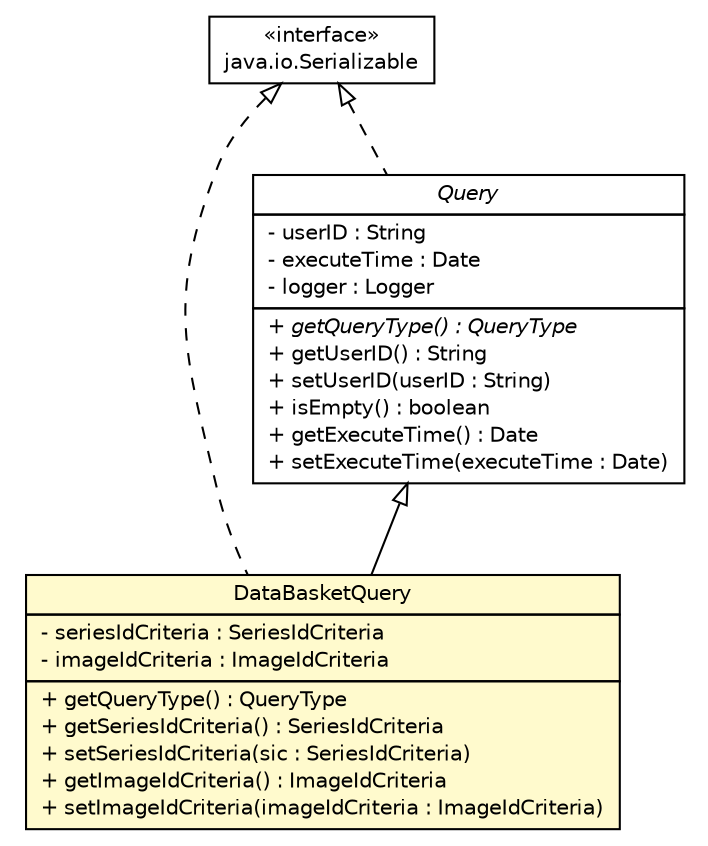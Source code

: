 #!/usr/local/bin/dot
#
# Class diagram 
# Generated by UmlGraph version 4.8 (http://www.spinellis.gr/sw/umlgraph)
#

digraph G {
	edge [fontname="Helvetica",fontsize=10,labelfontname="Helvetica",labelfontsize=10];
	node [fontname="Helvetica",fontsize=10,shape=plaintext];
	// gov.nih.nci.ncia.query.DataBasketQuery
	c44107 [label=<<table border="0" cellborder="1" cellspacing="0" cellpadding="2" port="p" bgcolor="lemonChiffon" href="./DataBasketQuery.html">
		<tr><td><table border="0" cellspacing="0" cellpadding="1">
			<tr><td> DataBasketQuery </td></tr>
		</table></td></tr>
		<tr><td><table border="0" cellspacing="0" cellpadding="1">
			<tr><td align="left"> - seriesIdCriteria : SeriesIdCriteria </td></tr>
			<tr><td align="left"> - imageIdCriteria : ImageIdCriteria </td></tr>
		</table></td></tr>
		<tr><td><table border="0" cellspacing="0" cellpadding="1">
			<tr><td align="left"> + getQueryType() : QueryType </td></tr>
			<tr><td align="left"> + getSeriesIdCriteria() : SeriesIdCriteria </td></tr>
			<tr><td align="left"> + setSeriesIdCriteria(sic : SeriesIdCriteria) </td></tr>
			<tr><td align="left"> + getImageIdCriteria() : ImageIdCriteria </td></tr>
			<tr><td align="left"> + setImageIdCriteria(imageIdCriteria : ImageIdCriteria) </td></tr>
		</table></td></tr>
		</table>>, fontname="Helvetica", fontcolor="black", fontsize=10.0];
	// gov.nih.nci.ncia.query.Query
	c44112 [label=<<table border="0" cellborder="1" cellspacing="0" cellpadding="2" port="p" href="./Query.html">
		<tr><td><table border="0" cellspacing="0" cellpadding="1">
			<tr><td><font face="Helvetica-Oblique"> Query </font></td></tr>
		</table></td></tr>
		<tr><td><table border="0" cellspacing="0" cellpadding="1">
			<tr><td align="left"> - userID : String </td></tr>
			<tr><td align="left"> - executeTime : Date </td></tr>
			<tr><td align="left"> - logger : Logger </td></tr>
		</table></td></tr>
		<tr><td><table border="0" cellspacing="0" cellpadding="1">
			<tr><td align="left"><font face="Helvetica-Oblique" point-size="10.0"> + getQueryType() : QueryType </font></td></tr>
			<tr><td align="left"> + getUserID() : String </td></tr>
			<tr><td align="left"> + setUserID(userID : String) </td></tr>
			<tr><td align="left"> + isEmpty() : boolean </td></tr>
			<tr><td align="left"> + getExecuteTime() : Date </td></tr>
			<tr><td align="left"> + setExecuteTime(executeTime : Date) </td></tr>
		</table></td></tr>
		</table>>, fontname="Helvetica", fontcolor="black", fontsize=10.0];
	//gov.nih.nci.ncia.query.DataBasketQuery extends gov.nih.nci.ncia.query.Query
	c44112:p -> c44107:p [dir=back,arrowtail=empty];
	//gov.nih.nci.ncia.query.DataBasketQuery implements java.io.Serializable
	c44212:p -> c44107:p [dir=back,arrowtail=empty,style=dashed];
	//gov.nih.nci.ncia.query.Query implements java.io.Serializable
	c44212:p -> c44112:p [dir=back,arrowtail=empty,style=dashed];
	// java.io.Serializable
	c44212 [label=<<table border="0" cellborder="1" cellspacing="0" cellpadding="2" port="p" href="http://java.sun.com/j2se/1.4.2/docs/api/java/io/Serializable.html">
		<tr><td><table border="0" cellspacing="0" cellpadding="1">
			<tr><td> &laquo;interface&raquo; </td></tr>
			<tr><td> java.io.Serializable </td></tr>
		</table></td></tr>
		</table>>, fontname="Helvetica", fontcolor="black", fontsize=10.0];
}

